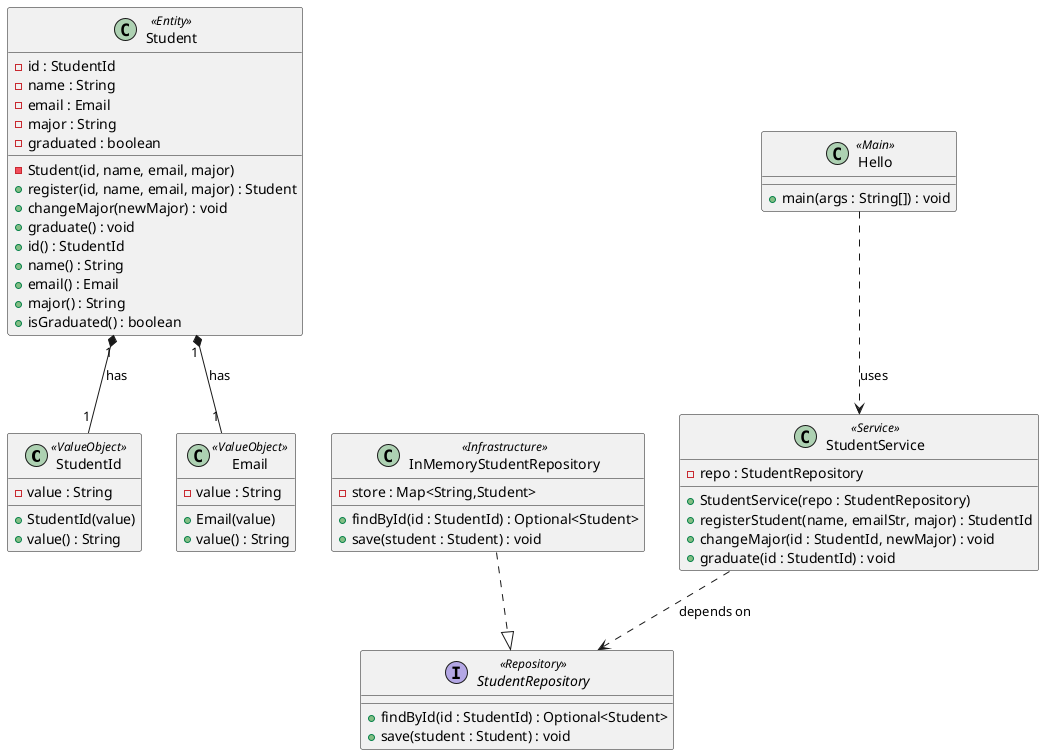@startuml
' 値オブジェクト
class StudentId <<ValueObject>> {
  - value : String
  + StudentId(value)
  + value() : String
}

class Email <<ValueObject>> {
  - value : String
  + Email(value)
  + value() : String
}

' エンティティ / アグリゲートルート
class Student <<Entity>> {
  - id : StudentId
  - name : String
  - email : Email
  - major : String
  - graduated : boolean
  - Student(id, name, email, major)
  + register(id, name, email, major) : Student
  + changeMajor(newMajor) : void
  + graduate() : void
  + id() : StudentId
  + name() : String
  + email() : Email
  + major() : String
  + isGraduated() : boolean
}

' リポジトリ（インターフェース）と実装
interface StudentRepository <<Repository>> {
  + findById(id : StudentId) : Optional<Student>
  + save(student : Student) : void
}

class InMemoryStudentRepository <<Infrastructure>> {
  - store : Map<String,Student>
  + findById(id : StudentId) : Optional<Student>
  + save(student : Student) : void
}
InMemoryStudentRepository ..|> StudentRepository

' アプリケーションサービス
class StudentService <<Service>> {
  - repo : StudentRepository
  + StudentService(repo : StudentRepository)
  + registerStudent(name, emailStr, major) : StudentId
  + changeMajor(id : StudentId, newMajor) : void
  + graduate(id : StudentId) : void
}

' エントリポイント
class Hello <<Main>> {
  + main(args : String[]) : void
}

' 関係
StudentService ..> StudentRepository : depends on
Hello ..> StudentService : uses
Student "1" *-- "1" StudentId : has
Student "1" *-- "1" Email : has

@enduml